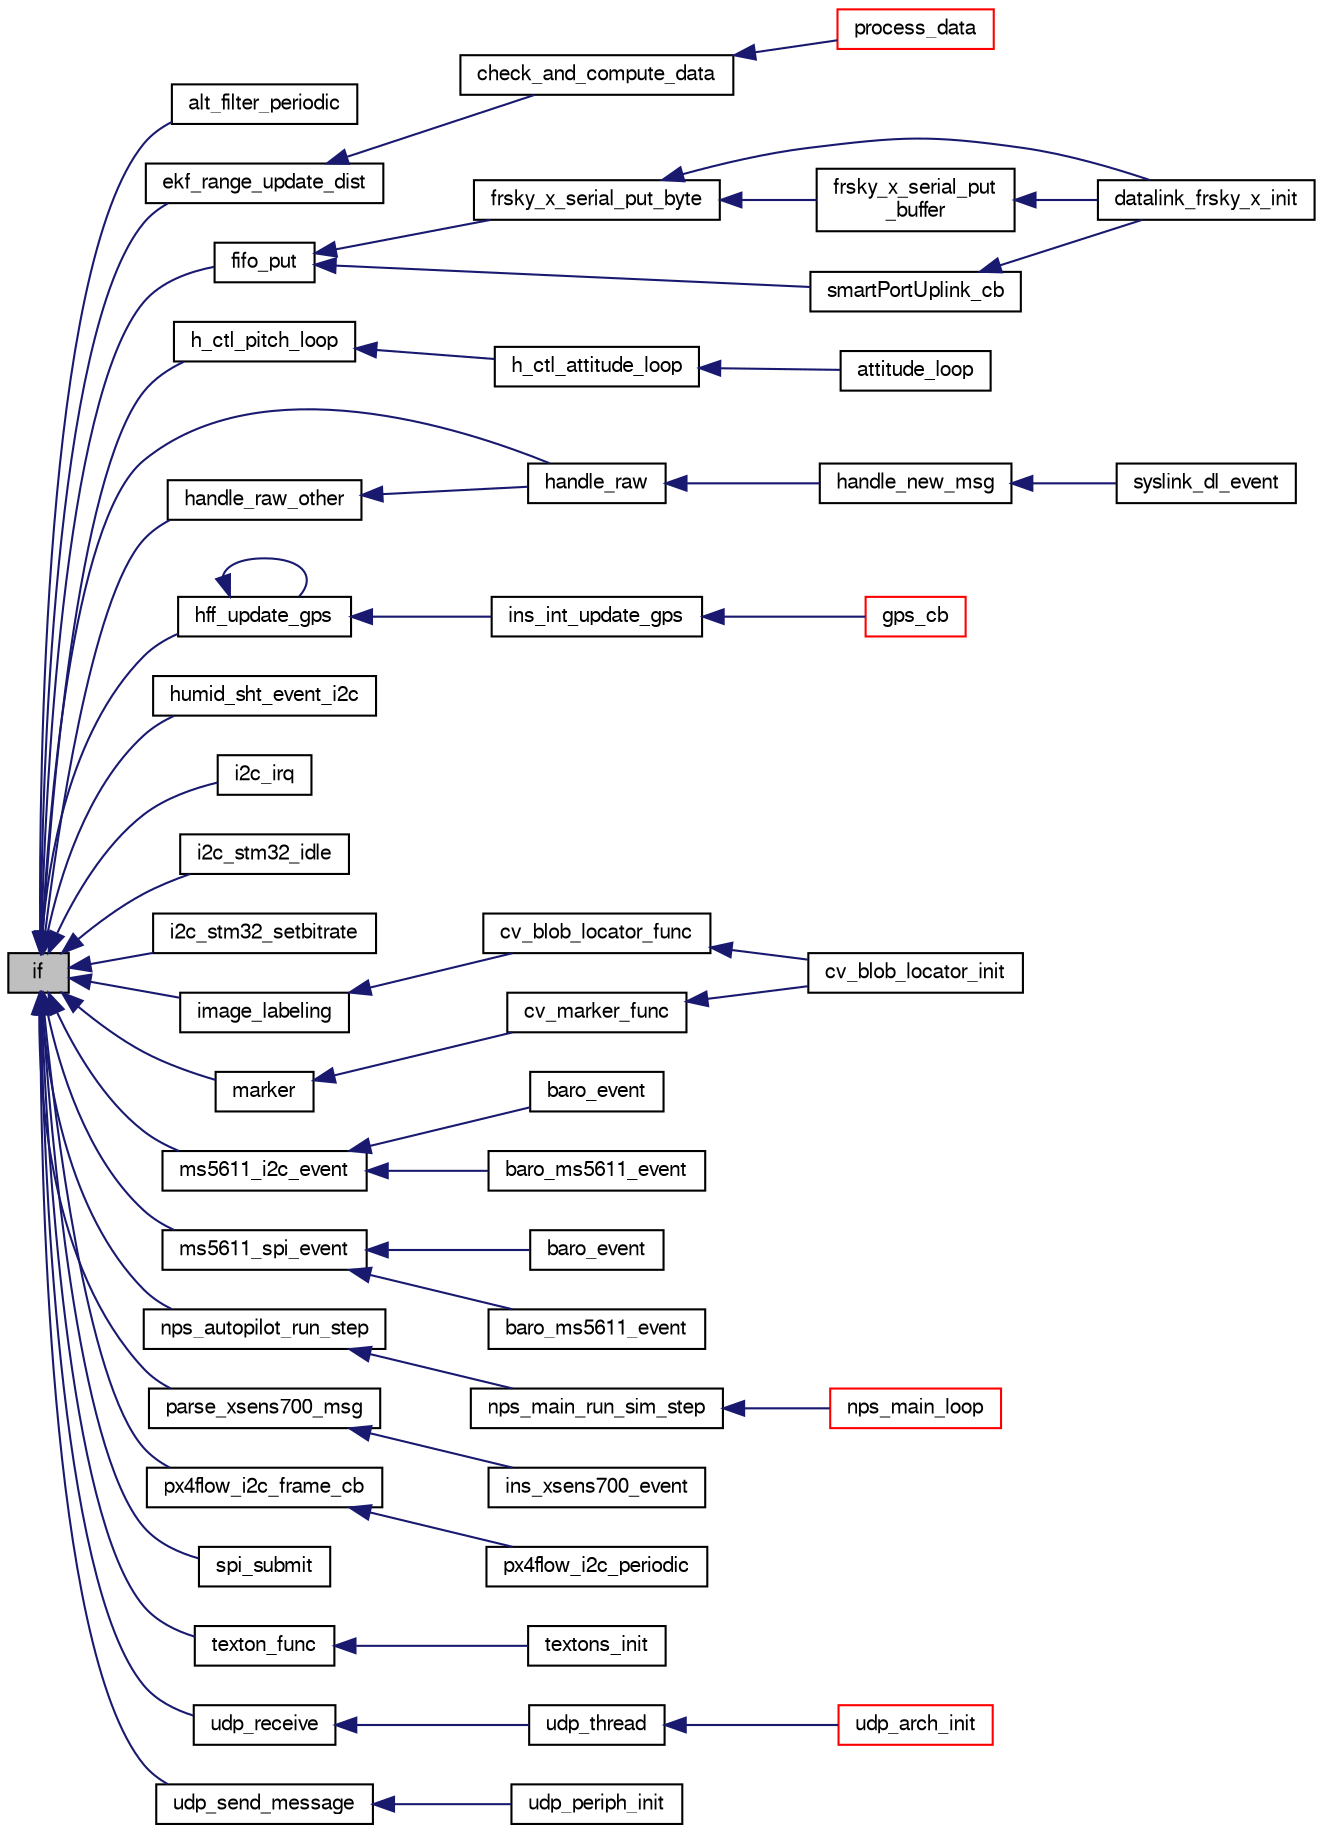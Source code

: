 digraph "if"
{
  edge [fontname="FreeSans",fontsize="10",labelfontname="FreeSans",labelfontsize="10"];
  node [fontname="FreeSans",fontsize="10",shape=record];
  rankdir="LR";
  Node1 [label="if",height=0.2,width=0.4,color="black", fillcolor="grey75", style="filled", fontcolor="black"];
  Node1 -> Node2 [dir="back",color="midnightblue",fontsize="10",style="solid",fontname="FreeSans"];
  Node2 [label="alt_filter_periodic",height=0.2,width=0.4,color="black", fillcolor="white", style="filled",URL="$alt__filter_8h.html#acb1c5bf01229d55cd2a7542a49e37ec8"];
  Node1 -> Node3 [dir="back",color="midnightblue",fontsize="10",style="solid",fontname="FreeSans"];
  Node3 [label="ekf_range_update_dist",height=0.2,width=0.4,color="black", fillcolor="white", style="filled",URL="$ekf__range_8h.html#a6778974be3a678696790a30c04315a72",tooltip="Update step based on each new distance data. "];
  Node3 -> Node4 [dir="back",color="midnightblue",fontsize="10",style="solid",fontname="FreeSans"];
  Node4 [label="check_and_compute_data",height=0.2,width=0.4,color="black", fillcolor="white", style="filled",URL="$dw1000__arduino_8c.html#a61ebb26ab28d54f27878ffeb87febfe9",tooltip="check new data and compute with the proper algorithm "];
  Node4 -> Node5 [dir="back",color="midnightblue",fontsize="10",style="solid",fontname="FreeSans"];
  Node5 [label="process_data",height=0.2,width=0.4,color="red", fillcolor="white", style="filled",URL="$dw1000__arduino_8c.html#acac53dcc1b2e1d953c1642b3b15afe4c"];
  Node1 -> Node6 [dir="back",color="midnightblue",fontsize="10",style="solid",fontname="FreeSans"];
  Node6 [label="fifo_put",height=0.2,width=0.4,color="black", fillcolor="white", style="filled",URL="$frsky__x_8c.html#ae3001fd8504f8ad30ee40a958da7bf0c"];
  Node6 -> Node7 [dir="back",color="midnightblue",fontsize="10",style="solid",fontname="FreeSans"];
  Node7 [label="frsky_x_serial_put_byte",height=0.2,width=0.4,color="black", fillcolor="white", style="filled",URL="$frsky__x_8c.html#adfc11fb9defc0b2418edb24b1fa921cf"];
  Node7 -> Node8 [dir="back",color="midnightblue",fontsize="10",style="solid",fontname="FreeSans"];
  Node8 [label="datalink_frsky_x_init",height=0.2,width=0.4,color="black", fillcolor="white", style="filled",URL="$frsky__x_8h.html#a02e506771b84a9f590d180ffc053b11a"];
  Node7 -> Node9 [dir="back",color="midnightblue",fontsize="10",style="solid",fontname="FreeSans"];
  Node9 [label="frsky_x_serial_put\l_buffer",height=0.2,width=0.4,color="black", fillcolor="white", style="filled",URL="$frsky__x_8c.html#a5dd04719fb15ba4f54c826aca5aae8ad"];
  Node9 -> Node8 [dir="back",color="midnightblue",fontsize="10",style="solid",fontname="FreeSans"];
  Node6 -> Node10 [dir="back",color="midnightblue",fontsize="10",style="solid",fontname="FreeSans"];
  Node10 [label="smartPortUplink_cb",height=0.2,width=0.4,color="black", fillcolor="white", style="filled",URL="$frsky__x_8c.html#ac745280f849c2fc887d6a00050e20aeb"];
  Node10 -> Node8 [dir="back",color="midnightblue",fontsize="10",style="solid",fontname="FreeSans"];
  Node1 -> Node11 [dir="back",color="midnightblue",fontsize="10",style="solid",fontname="FreeSans"];
  Node11 [label="h_ctl_pitch_loop",height=0.2,width=0.4,color="black", fillcolor="white", style="filled",URL="$stabilization__adaptive_8c.html#a10c9851e192217d5a4e7b6dc98e16c2d"];
  Node11 -> Node12 [dir="back",color="midnightblue",fontsize="10",style="solid",fontname="FreeSans"];
  Node12 [label="h_ctl_attitude_loop",height=0.2,width=0.4,color="black", fillcolor="white", style="filled",URL="$fixedwing_2stabilization_2stabilization__attitude_8h.html#a86f0d47644538be1345aab19c7dc3de4"];
  Node12 -> Node13 [dir="back",color="midnightblue",fontsize="10",style="solid",fontname="FreeSans"];
  Node13 [label="attitude_loop",height=0.2,width=0.4,color="black", fillcolor="white", style="filled",URL="$fixedwing_2autopilot__static_8h.html#a315546d9034361bbc6970b3792dc8b67"];
  Node1 -> Node14 [dir="back",color="midnightblue",fontsize="10",style="solid",fontname="FreeSans"];
  Node14 [label="handle_raw",height=0.2,width=0.4,color="black", fillcolor="white", style="filled",URL="$syslink__dl_8c.html#a9a5fcd9b15a63e5311c8ff49c6f95bb8",tooltip="Handle raw datalink. "];
  Node14 -> Node15 [dir="back",color="midnightblue",fontsize="10",style="solid",fontname="FreeSans"];
  Node15 [label="handle_new_msg",height=0.2,width=0.4,color="black", fillcolor="white", style="filled",URL="$syslink__dl_8c.html#a665fd9a99b5fbbbff1c98a97f1742665",tooltip="New RX message. "];
  Node15 -> Node16 [dir="back",color="midnightblue",fontsize="10",style="solid",fontname="FreeSans"];
  Node16 [label="syslink_dl_event",height=0.2,width=0.4,color="black", fillcolor="white", style="filled",URL="$syslink__dl_8h.html#a248668c76bd51845ed6a42ff3da5f1a9",tooltip="Datalink event. "];
  Node1 -> Node17 [dir="back",color="midnightblue",fontsize="10",style="solid",fontname="FreeSans"];
  Node17 [label="handle_raw_other",height=0.2,width=0.4,color="black", fillcolor="white", style="filled",URL="$syslink__dl_8c.html#aa429086c6c98ffa95fdb0381e67b1285",tooltip="Handle various raw messages. "];
  Node17 -> Node14 [dir="back",color="midnightblue",fontsize="10",style="solid",fontname="FreeSans"];
  Node1 -> Node18 [dir="back",color="midnightblue",fontsize="10",style="solid",fontname="FreeSans"];
  Node18 [label="hff_update_gps",height=0.2,width=0.4,color="black", fillcolor="white", style="filled",URL="$hf__float_8h.html#a72f310874029d3bec298c7161601a57e"];
  Node18 -> Node18 [dir="back",color="midnightblue",fontsize="10",style="solid",fontname="FreeSans"];
  Node18 -> Node19 [dir="back",color="midnightblue",fontsize="10",style="solid",fontname="FreeSans"];
  Node19 [label="ins_int_update_gps",height=0.2,width=0.4,color="black", fillcolor="white", style="filled",URL="$ins__int_8h.html#a54df8c17ccf7a20d6ca09ad0b8f45db3"];
  Node19 -> Node20 [dir="back",color="midnightblue",fontsize="10",style="solid",fontname="FreeSans"];
  Node20 [label="gps_cb",height=0.2,width=0.4,color="red", fillcolor="white", style="filled",URL="$ins__int_8c.html#a1c1656ce80fe1f1ad49fea691164dbf8"];
  Node1 -> Node21 [dir="back",color="midnightblue",fontsize="10",style="solid",fontname="FreeSans"];
  Node21 [label="humid_sht_event_i2c",height=0.2,width=0.4,color="black", fillcolor="white", style="filled",URL="$humid__sht__i2c_8h.html#a9250bbec811cdbcc7c024e084dacc33f"];
  Node1 -> Node22 [dir="back",color="midnightblue",fontsize="10",style="solid",fontname="FreeSans"];
  Node22 [label="i2c_irq",height=0.2,width=0.4,color="black", fillcolor="white", style="filled",URL="$stm32_2mcu__periph_2i2c__arch_8c.html#a9cdca4a1beda37ad7a9a7087252b6bbf"];
  Node1 -> Node23 [dir="back",color="midnightblue",fontsize="10",style="solid",fontname="FreeSans"];
  Node23 [label="i2c_stm32_idle",height=0.2,width=0.4,color="black", fillcolor="white", style="filled",URL="$stm32_2mcu__periph_2i2c__arch_8c.html#ab9e5bad12034eb78fc98e86032eb938c"];
  Node1 -> Node24 [dir="back",color="midnightblue",fontsize="10",style="solid",fontname="FreeSans"];
  Node24 [label="i2c_stm32_setbitrate",height=0.2,width=0.4,color="black", fillcolor="white", style="filled",URL="$stm32_2mcu__periph_2i2c__arch_8c.html#af6c16ded89419dcadd6d658416e9f55c"];
  Node1 -> Node25 [dir="back",color="midnightblue",fontsize="10",style="solid",fontname="FreeSans"];
  Node25 [label="image_labeling",height=0.2,width=0.4,color="black", fillcolor="white", style="filled",URL="$blob__finder_8h.html#a4394ddcfee7f3a3c1ff870b038b2883b"];
  Node25 -> Node26 [dir="back",color="midnightblue",fontsize="10",style="solid",fontname="FreeSans"];
  Node26 [label="cv_blob_locator_func",height=0.2,width=0.4,color="black", fillcolor="white", style="filled",URL="$cv__blob__locator_8c.html#a922c40d2a25e1519548f0d62094d13e0"];
  Node26 -> Node27 [dir="back",color="midnightblue",fontsize="10",style="solid",fontname="FreeSans"];
  Node27 [label="cv_blob_locator_init",height=0.2,width=0.4,color="black", fillcolor="white", style="filled",URL="$cv__blob__locator_8h.html#a03040f93fee504200fd409c45f488e4d"];
  Node1 -> Node28 [dir="back",color="midnightblue",fontsize="10",style="solid",fontname="FreeSans"];
  Node28 [label="marker",height=0.2,width=0.4,color="black", fillcolor="white", style="filled",URL="$imavmarker_8h.html#aafa443822c1c72b0735f92c4656eb669"];
  Node28 -> Node29 [dir="back",color="midnightblue",fontsize="10",style="solid",fontname="FreeSans"];
  Node29 [label="cv_marker_func",height=0.2,width=0.4,color="black", fillcolor="white", style="filled",URL="$cv__blob__locator_8c.html#a095162a58d6a269d84029f8a17a1d359"];
  Node29 -> Node27 [dir="back",color="midnightblue",fontsize="10",style="solid",fontname="FreeSans"];
  Node1 -> Node30 [dir="back",color="midnightblue",fontsize="10",style="solid",fontname="FreeSans"];
  Node30 [label="ms5611_i2c_event",height=0.2,width=0.4,color="black", fillcolor="white", style="filled",URL="$ms5611__i2c_8h.html#a14e55ee13fb38c32b8c0bb6146695ca9"];
  Node30 -> Node31 [dir="back",color="midnightblue",fontsize="10",style="solid",fontname="FreeSans"];
  Node31 [label="baro_event",height=0.2,width=0.4,color="black", fillcolor="white", style="filled",URL="$tawaki_2baro__board_8h.html#a35cf6cc4a308999840a583900a3d35ff"];
  Node30 -> Node32 [dir="back",color="midnightblue",fontsize="10",style="solid",fontname="FreeSans"];
  Node32 [label="baro_ms5611_event",height=0.2,width=0.4,color="black", fillcolor="white", style="filled",URL="$baro__ms5611__spi_8h.html#afd15b3c514cb6c7763b0db2788665185"];
  Node1 -> Node33 [dir="back",color="midnightblue",fontsize="10",style="solid",fontname="FreeSans"];
  Node33 [label="ms5611_spi_event",height=0.2,width=0.4,color="black", fillcolor="white", style="filled",URL="$ms5611__spi_8h.html#a7b23274ad291a9e686044d66f378d91d"];
  Node33 -> Node34 [dir="back",color="midnightblue",fontsize="10",style="solid",fontname="FreeSans"];
  Node34 [label="baro_event",height=0.2,width=0.4,color="black", fillcolor="white", style="filled",URL="$baro__board__ms5611__spi_8c.html#a35cf6cc4a308999840a583900a3d35ff"];
  Node33 -> Node35 [dir="back",color="midnightblue",fontsize="10",style="solid",fontname="FreeSans"];
  Node35 [label="baro_ms5611_event",height=0.2,width=0.4,color="black", fillcolor="white", style="filled",URL="$baro__ms5611__spi_8c.html#afd15b3c514cb6c7763b0db2788665185"];
  Node1 -> Node36 [dir="back",color="midnightblue",fontsize="10",style="solid",fontname="FreeSans"];
  Node36 [label="nps_autopilot_run_step",height=0.2,width=0.4,color="black", fillcolor="white", style="filled",URL="$nps__autopilot__rotorcraft_8c.html#a12870aaa609d4860004be3cec4c8cf2a"];
  Node36 -> Node37 [dir="back",color="midnightblue",fontsize="10",style="solid",fontname="FreeSans"];
  Node37 [label="nps_main_run_sim_step",height=0.2,width=0.4,color="black", fillcolor="white", style="filled",URL="$nps__main__sitl_8c.html#a9a080385e191a932860731e6f511c775"];
  Node37 -> Node38 [dir="back",color="midnightblue",fontsize="10",style="solid",fontname="FreeSans"];
  Node38 [label="nps_main_loop",height=0.2,width=0.4,color="red", fillcolor="white", style="filled",URL="$nps__main__sitl_8c.html#afa201657c19f3eac2d07487bb11a261d"];
  Node1 -> Node39 [dir="back",color="midnightblue",fontsize="10",style="solid",fontname="FreeSans"];
  Node39 [label="parse_xsens700_msg",height=0.2,width=0.4,color="black", fillcolor="white", style="filled",URL="$xsens700_8h.html#ac2454e953f536da139df3af77095c560"];
  Node39 -> Node40 [dir="back",color="midnightblue",fontsize="10",style="solid",fontname="FreeSans"];
  Node40 [label="ins_xsens700_event",height=0.2,width=0.4,color="black", fillcolor="white", style="filled",URL="$ins__xsens700_8h.html#af5b103447ab6c24b2ad38714d258b262"];
  Node1 -> Node41 [dir="back",color="midnightblue",fontsize="10",style="solid",fontname="FreeSans"];
  Node41 [label="px4flow_i2c_frame_cb",height=0.2,width=0.4,color="black", fillcolor="white", style="filled",URL="$px4flow__i2c_8c.html#ad7e1980e7d9d597a3902d1fb1bcb19b9",tooltip="Propagate optical flow information. "];
  Node41 -> Node42 [dir="back",color="midnightblue",fontsize="10",style="solid",fontname="FreeSans"];
  Node42 [label="px4flow_i2c_periodic",height=0.2,width=0.4,color="black", fillcolor="white", style="filled",URL="$px4flow__i2c_8h.html#a4d95252752186b0b1e437955c7eeea8b",tooltip="Poll px4flow for data 152 i2c frames are created per second, so the PX4FLOW can be polled at up to 15..."];
  Node1 -> Node43 [dir="back",color="midnightblue",fontsize="10",style="solid",fontname="FreeSans"];
  Node43 [label="spi_submit",height=0.2,width=0.4,color="black", fillcolor="white", style="filled",URL="$group__spi.html#ga5d383931766cb373ebad0b8bc26d439d",tooltip="Submit a spi transaction. "];
  Node1 -> Node44 [dir="back",color="midnightblue",fontsize="10",style="solid",fontname="FreeSans"];
  Node44 [label="texton_func",height=0.2,width=0.4,color="black", fillcolor="white", style="filled",URL="$textons_8c.html#a5a28ef29bd02e895d11d195fc565526f",tooltip="Main texton processing function that first either loads or learns a dictionary and then extracts the ..."];
  Node44 -> Node45 [dir="back",color="midnightblue",fontsize="10",style="solid",fontname="FreeSans"];
  Node45 [label="textons_init",height=0.2,width=0.4,color="black", fillcolor="white", style="filled",URL="$textons_8h.html#ac363e3fda520a9cc84e35d929f01d62d",tooltip="Initialize. "];
  Node1 -> Node46 [dir="back",color="midnightblue",fontsize="10",style="solid",fontname="FreeSans"];
  Node46 [label="udp_receive",height=0.2,width=0.4,color="black", fillcolor="white", style="filled",URL="$udp_8h.html#a23264d73f7cf6197c139bf6841da1ee2",tooltip="Read bytes from UDP. "];
  Node46 -> Node47 [dir="back",color="midnightblue",fontsize="10",style="solid",fontname="FreeSans"];
  Node47 [label="udp_thread",height=0.2,width=0.4,color="black", fillcolor="white", style="filled",URL="$linux_2mcu__periph_2udp__arch_8c.html#a4228ab15648ebad6b74132335c63635e",tooltip="check for new udp packets to receive or send. "];
  Node47 -> Node48 [dir="back",color="midnightblue",fontsize="10",style="solid",fontname="FreeSans"];
  Node48 [label="udp_arch_init",height=0.2,width=0.4,color="red", fillcolor="white", style="filled",URL="$sim_2mcu__periph_2udp__arch_8h.html#a665732768aad2a0f4b0a396d96485cc2"];
  Node1 -> Node49 [dir="back",color="midnightblue",fontsize="10",style="solid",fontname="FreeSans"];
  Node49 [label="udp_send_message",height=0.2,width=0.4,color="black", fillcolor="white", style="filled",URL="$udp_8h.html#acd1365113847d9c844e256228443af2d",tooltip="Send a message. "];
  Node49 -> Node50 [dir="back",color="midnightblue",fontsize="10",style="solid",fontname="FreeSans"];
  Node50 [label="udp_periph_init",height=0.2,width=0.4,color="black", fillcolor="white", style="filled",URL="$udp_8h.html#a1f1d82b302692d0e1c6b01db1b03f6ea",tooltip="Initialize the UDP peripheral. "];
}
